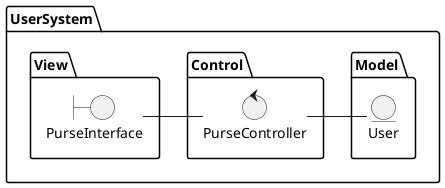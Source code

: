 @startuml
left to right direction

package UserSystem{
	package View{
		boundary  PurseInterface
	}

	package Control{
		control  PurseController
	}

	package Model{
		entity  User
	}

	PurseInterface -- PurseController
	PurseController -- User
}

@enduml
